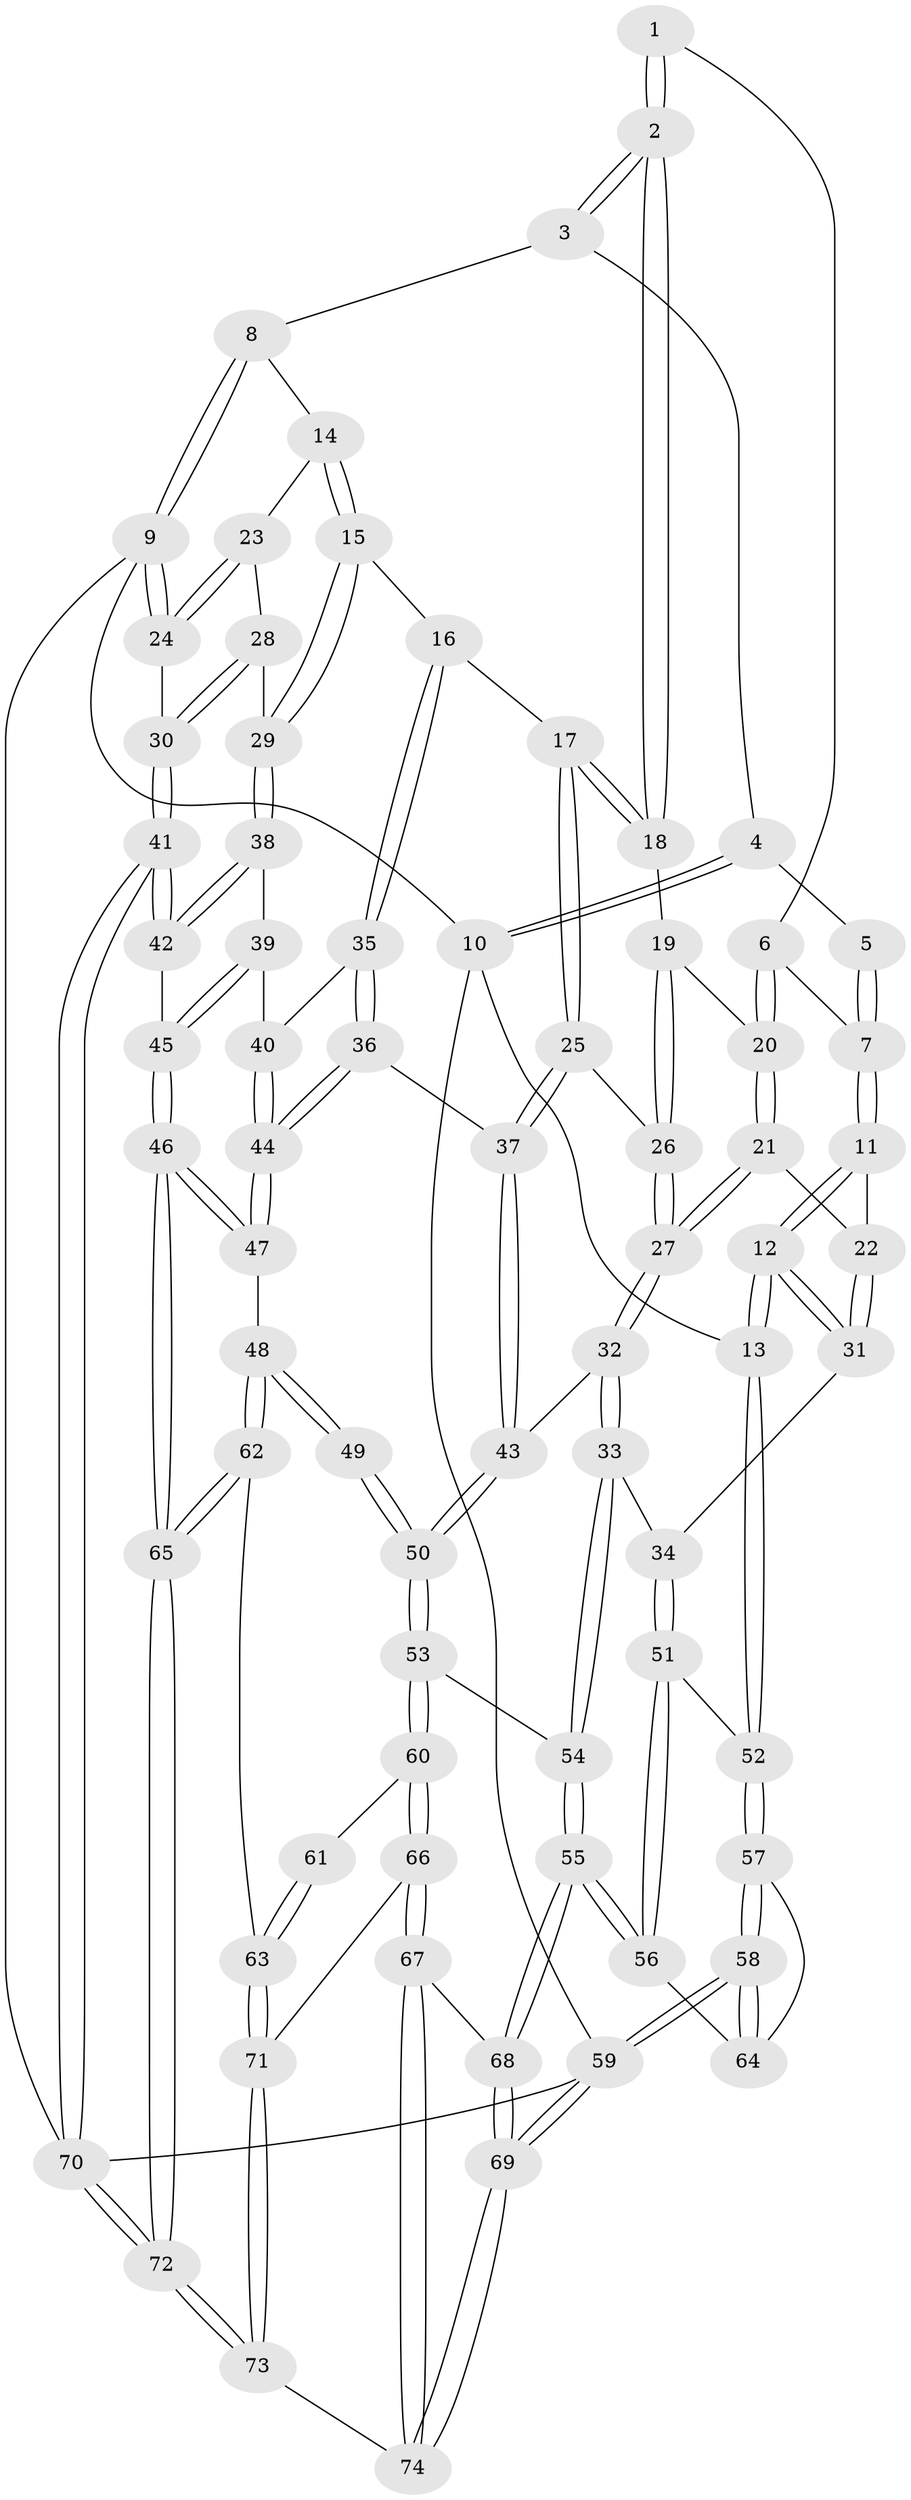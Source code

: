 // coarse degree distribution, {4: 0.32432432432432434, 5: 0.43243243243243246, 3: 0.10810810810810811, 6: 0.10810810810810811, 8: 0.02702702702702703}
// Generated by graph-tools (version 1.1) at 2025/21/03/04/25 18:21:05]
// undirected, 74 vertices, 182 edges
graph export_dot {
graph [start="1"]
  node [color=gray90,style=filled];
  1 [pos="+0.28180023436015067+0.08640738485335533"];
  2 [pos="+0.4751693562581892+0.06342152149358016"];
  3 [pos="+0.5580162468808157+0"];
  4 [pos="+0+0"];
  5 [pos="+0+0"];
  6 [pos="+0.20921772351886367+0.15098787937364733"];
  7 [pos="+0.14483795938860836+0.1403774232669129"];
  8 [pos="+0.7427673496635706+0"];
  9 [pos="+1+0"];
  10 [pos="+0+0"];
  11 [pos="+0.08946383167337842+0.2758338055214659"];
  12 [pos="+0+0.39115450494279713"];
  13 [pos="+0+0.39459771073511424"];
  14 [pos="+0.7794581079753994+0.09859900690684406"];
  15 [pos="+0.7134513236141657+0.30696911671298277"];
  16 [pos="+0.7076217785609182+0.3086468621101539"];
  17 [pos="+0.5506882292603898+0.2600273902224569"];
  18 [pos="+0.46822118389688566+0.13662394183979198"];
  19 [pos="+0.39220383270846476+0.20359979111974194"];
  20 [pos="+0.30108991549968195+0.2448751010489905"];
  21 [pos="+0.26607365278583617+0.308432059054422"];
  22 [pos="+0.15495284807476578+0.29829184297880246"];
  23 [pos="+0.9568823517783498+0.2522693907355021"];
  24 [pos="+1+0.2544994706897681"];
  25 [pos="+0.4764614225827175+0.42017925911764215"];
  26 [pos="+0.4130780167697488+0.4168263269077178"];
  27 [pos="+0.30670512539950606+0.4485556448407968"];
  28 [pos="+0.871340119954367+0.3112508040300567"];
  29 [pos="+0.796119235158955+0.3539433063842485"];
  30 [pos="+1+0.5623150815403705"];
  31 [pos="+0.18717967120431048+0.5014317255207114"];
  32 [pos="+0.27916595796268423+0.4938674117992642"];
  33 [pos="+0.2700231930662764+0.5023343209533174"];
  34 [pos="+0.1977678341074167+0.5068535323200316"];
  35 [pos="+0.7023430792384144+0.319047864889815"];
  36 [pos="+0.566176711986042+0.4990549185689498"];
  37 [pos="+0.5349527418767243+0.48446624758633683"];
  38 [pos="+0.8088226572795484+0.38365286126762443"];
  39 [pos="+0.7641011870155938+0.5254575341535386"];
  40 [pos="+0.6984311114026108+0.5154567996477135"];
  41 [pos="+1+0.5762076381431328"];
  42 [pos="+1+0.5763526337881766"];
  43 [pos="+0.43645142542970067+0.571236216284711"];
  44 [pos="+0.5938992294085957+0.5384556900114629"];
  45 [pos="+0.8498281730133765+0.6497759956278597"];
  46 [pos="+0.7633622040271268+0.7426194114670915"];
  47 [pos="+0.5958860806296224+0.6450017988681036"];
  48 [pos="+0.5640693100443772+0.6639100825111256"];
  49 [pos="+0.5212729554176846+0.6643531720012898"];
  50 [pos="+0.43892683195310617+0.5978769480576293"];
  51 [pos="+0.110336402023483+0.669588671464337"];
  52 [pos="+0+0.4703052067226298"];
  53 [pos="+0.3377547915835435+0.6902626713875771"];
  54 [pos="+0.3071418560728839+0.6588286837197148"];
  55 [pos="+0.13162143635252593+0.7240482778510677"];
  56 [pos="+0.12046129100379234+0.714508209669832"];
  57 [pos="+0+0.6615231657884816"];
  58 [pos="+0+1"];
  59 [pos="+0+1"];
  60 [pos="+0.3557487474404225+0.7272704580440273"];
  61 [pos="+0.4746714231103927+0.6880703152838428"];
  62 [pos="+0.5190442394001272+0.8433265188692132"];
  63 [pos="+0.48627546173754504+0.859231444032642"];
  64 [pos="+0.08303505445483884+0.7282013694587299"];
  65 [pos="+0.7557752908301383+0.8679530198830377"];
  66 [pos="+0.35403554433009504+0.8511112271946469"];
  67 [pos="+0.3136992855911016+0.8826020900045497"];
  68 [pos="+0.14968986626974262+0.7730728379188212"];
  69 [pos="+0+1"];
  70 [pos="+1+1"];
  71 [pos="+0.4701667989932635+0.868576786241872"];
  72 [pos="+0.9298018127762969+1"];
  73 [pos="+0.6081567328933664+1"];
  74 [pos="+0.16741499730143763+1"];
  1 -- 2;
  1 -- 2;
  1 -- 6;
  2 -- 3;
  2 -- 3;
  2 -- 18;
  2 -- 18;
  3 -- 4;
  3 -- 8;
  4 -- 5;
  4 -- 10;
  4 -- 10;
  5 -- 7;
  5 -- 7;
  6 -- 7;
  6 -- 20;
  6 -- 20;
  7 -- 11;
  7 -- 11;
  8 -- 9;
  8 -- 9;
  8 -- 14;
  9 -- 10;
  9 -- 24;
  9 -- 24;
  9 -- 70;
  10 -- 13;
  10 -- 59;
  11 -- 12;
  11 -- 12;
  11 -- 22;
  12 -- 13;
  12 -- 13;
  12 -- 31;
  12 -- 31;
  13 -- 52;
  13 -- 52;
  14 -- 15;
  14 -- 15;
  14 -- 23;
  15 -- 16;
  15 -- 29;
  15 -- 29;
  16 -- 17;
  16 -- 35;
  16 -- 35;
  17 -- 18;
  17 -- 18;
  17 -- 25;
  17 -- 25;
  18 -- 19;
  19 -- 20;
  19 -- 26;
  19 -- 26;
  20 -- 21;
  20 -- 21;
  21 -- 22;
  21 -- 27;
  21 -- 27;
  22 -- 31;
  22 -- 31;
  23 -- 24;
  23 -- 24;
  23 -- 28;
  24 -- 30;
  25 -- 26;
  25 -- 37;
  25 -- 37;
  26 -- 27;
  26 -- 27;
  27 -- 32;
  27 -- 32;
  28 -- 29;
  28 -- 30;
  28 -- 30;
  29 -- 38;
  29 -- 38;
  30 -- 41;
  30 -- 41;
  31 -- 34;
  32 -- 33;
  32 -- 33;
  32 -- 43;
  33 -- 34;
  33 -- 54;
  33 -- 54;
  34 -- 51;
  34 -- 51;
  35 -- 36;
  35 -- 36;
  35 -- 40;
  36 -- 37;
  36 -- 44;
  36 -- 44;
  37 -- 43;
  37 -- 43;
  38 -- 39;
  38 -- 42;
  38 -- 42;
  39 -- 40;
  39 -- 45;
  39 -- 45;
  40 -- 44;
  40 -- 44;
  41 -- 42;
  41 -- 42;
  41 -- 70;
  41 -- 70;
  42 -- 45;
  43 -- 50;
  43 -- 50;
  44 -- 47;
  44 -- 47;
  45 -- 46;
  45 -- 46;
  46 -- 47;
  46 -- 47;
  46 -- 65;
  46 -- 65;
  47 -- 48;
  48 -- 49;
  48 -- 49;
  48 -- 62;
  48 -- 62;
  49 -- 50;
  49 -- 50;
  50 -- 53;
  50 -- 53;
  51 -- 52;
  51 -- 56;
  51 -- 56;
  52 -- 57;
  52 -- 57;
  53 -- 54;
  53 -- 60;
  53 -- 60;
  54 -- 55;
  54 -- 55;
  55 -- 56;
  55 -- 56;
  55 -- 68;
  55 -- 68;
  56 -- 64;
  57 -- 58;
  57 -- 58;
  57 -- 64;
  58 -- 59;
  58 -- 59;
  58 -- 64;
  58 -- 64;
  59 -- 69;
  59 -- 69;
  59 -- 70;
  60 -- 61;
  60 -- 66;
  60 -- 66;
  61 -- 63;
  61 -- 63;
  62 -- 63;
  62 -- 65;
  62 -- 65;
  63 -- 71;
  63 -- 71;
  65 -- 72;
  65 -- 72;
  66 -- 67;
  66 -- 67;
  66 -- 71;
  67 -- 68;
  67 -- 74;
  67 -- 74;
  68 -- 69;
  68 -- 69;
  69 -- 74;
  69 -- 74;
  70 -- 72;
  70 -- 72;
  71 -- 73;
  71 -- 73;
  72 -- 73;
  72 -- 73;
  73 -- 74;
}
